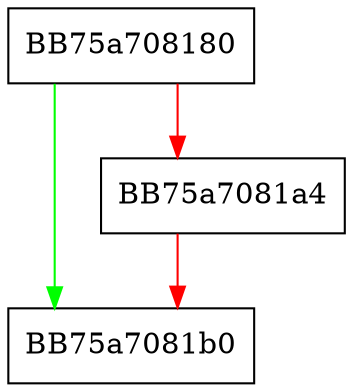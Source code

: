 digraph UefiEnvVar_cleanup_module {
  node [shape="box"];
  graph [splines=ortho];
  BB75a708180 -> BB75a7081b0 [color="green"];
  BB75a708180 -> BB75a7081a4 [color="red"];
  BB75a7081a4 -> BB75a7081b0 [color="red"];
}